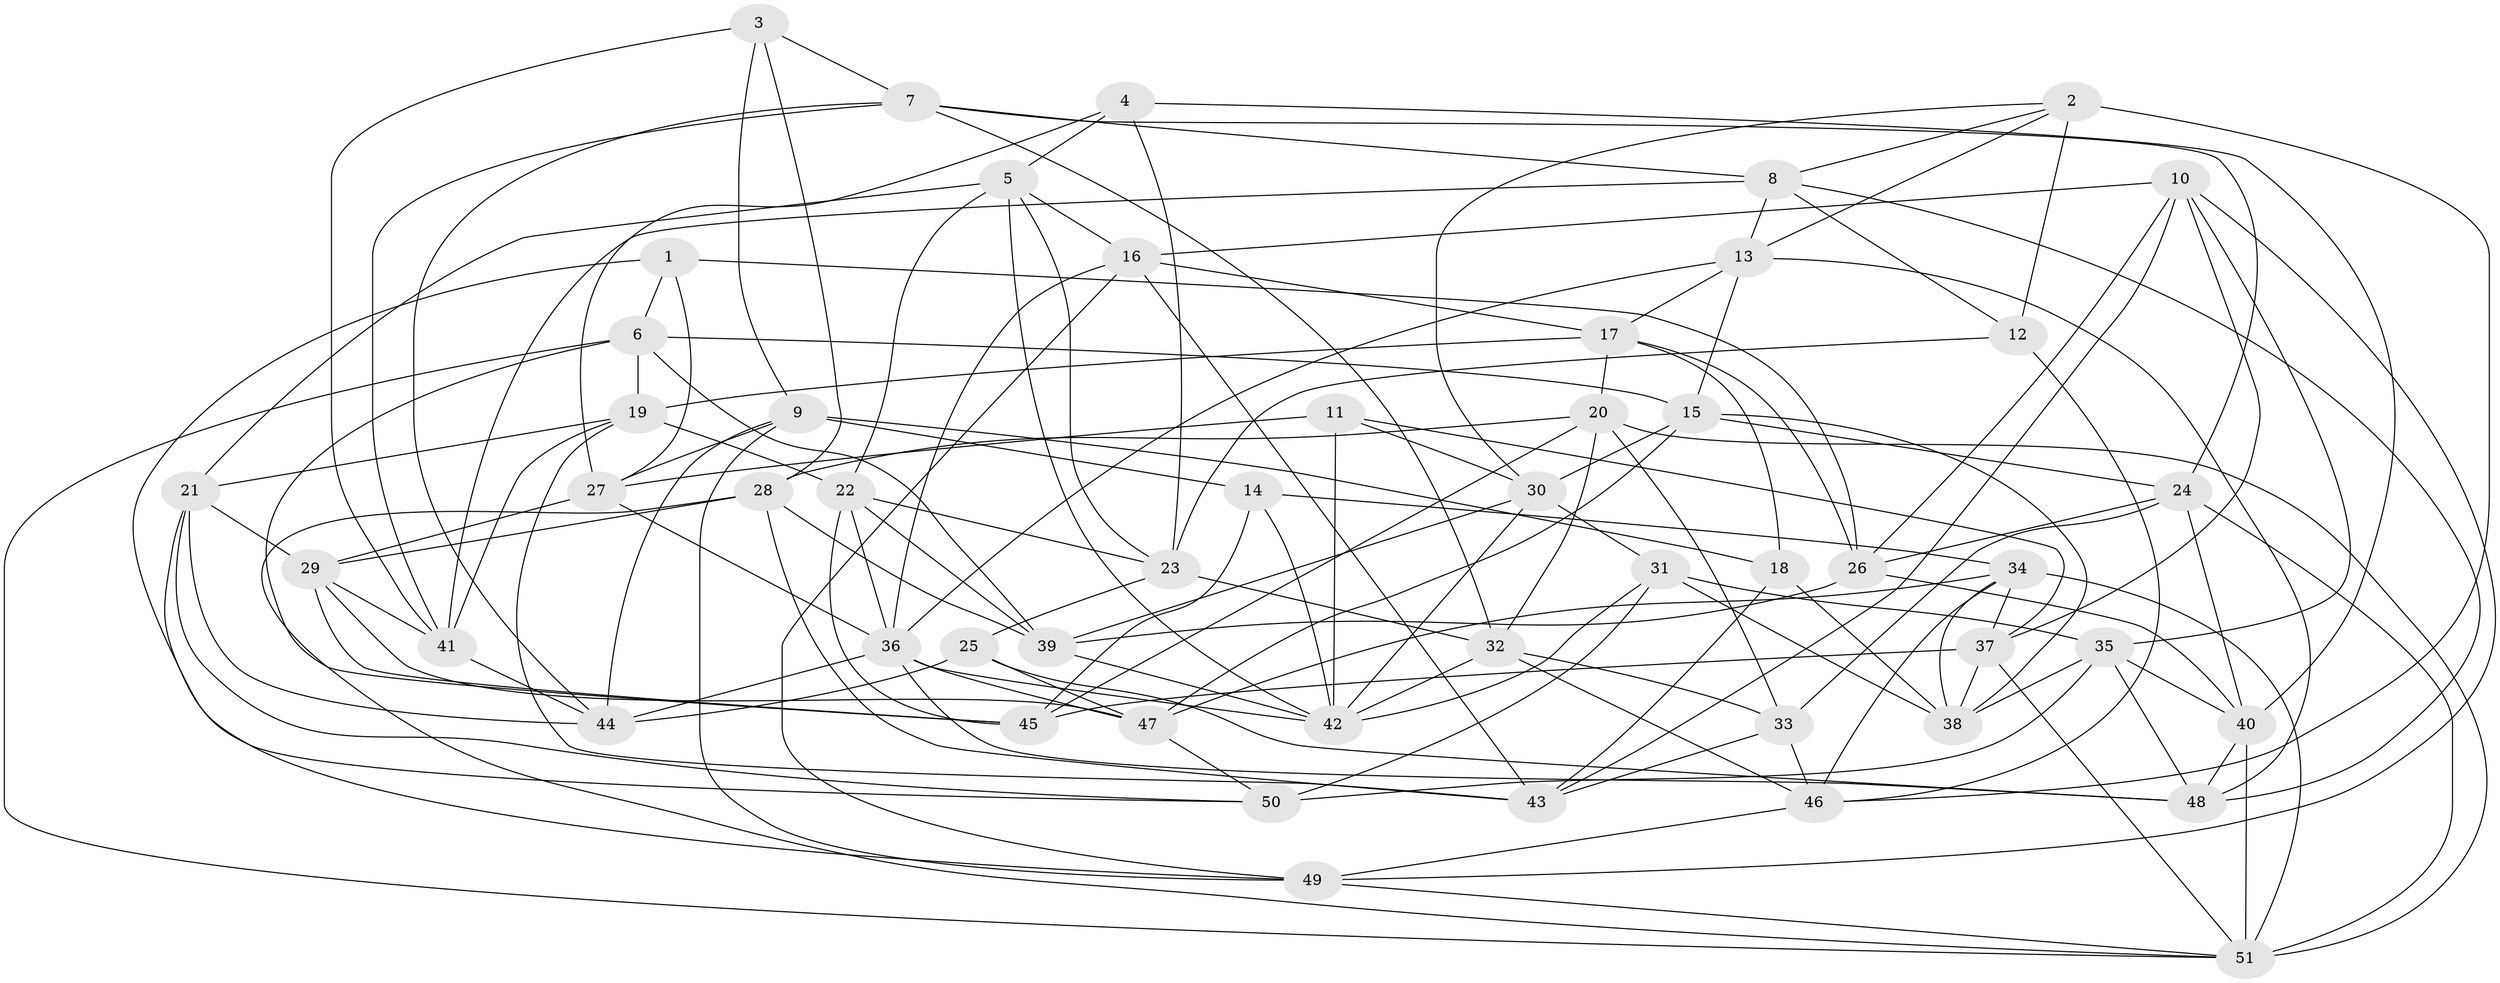 // original degree distribution, {4: 1.0}
// Generated by graph-tools (version 1.1) at 2025/50/03/09/25 03:50:49]
// undirected, 51 vertices, 146 edges
graph export_dot {
graph [start="1"]
  node [color=gray90,style=filled];
  1;
  2;
  3;
  4;
  5;
  6;
  7;
  8;
  9;
  10;
  11;
  12;
  13;
  14;
  15;
  16;
  17;
  18;
  19;
  20;
  21;
  22;
  23;
  24;
  25;
  26;
  27;
  28;
  29;
  30;
  31;
  32;
  33;
  34;
  35;
  36;
  37;
  38;
  39;
  40;
  41;
  42;
  43;
  44;
  45;
  46;
  47;
  48;
  49;
  50;
  51;
  1 -- 6 [weight=1.0];
  1 -- 26 [weight=1.0];
  1 -- 27 [weight=1.0];
  1 -- 50 [weight=1.0];
  2 -- 8 [weight=1.0];
  2 -- 12 [weight=1.0];
  2 -- 13 [weight=1.0];
  2 -- 30 [weight=1.0];
  2 -- 46 [weight=2.0];
  3 -- 7 [weight=1.0];
  3 -- 9 [weight=1.0];
  3 -- 28 [weight=1.0];
  3 -- 41 [weight=1.0];
  4 -- 5 [weight=1.0];
  4 -- 23 [weight=1.0];
  4 -- 27 [weight=1.0];
  4 -- 40 [weight=1.0];
  5 -- 16 [weight=1.0];
  5 -- 21 [weight=1.0];
  5 -- 22 [weight=1.0];
  5 -- 23 [weight=1.0];
  5 -- 42 [weight=1.0];
  6 -- 15 [weight=1.0];
  6 -- 19 [weight=1.0];
  6 -- 39 [weight=1.0];
  6 -- 45 [weight=1.0];
  6 -- 51 [weight=1.0];
  7 -- 8 [weight=1.0];
  7 -- 24 [weight=1.0];
  7 -- 32 [weight=1.0];
  7 -- 41 [weight=1.0];
  7 -- 44 [weight=1.0];
  8 -- 12 [weight=1.0];
  8 -- 13 [weight=1.0];
  8 -- 41 [weight=1.0];
  8 -- 48 [weight=1.0];
  9 -- 14 [weight=1.0];
  9 -- 18 [weight=1.0];
  9 -- 27 [weight=1.0];
  9 -- 44 [weight=1.0];
  9 -- 49 [weight=1.0];
  10 -- 16 [weight=1.0];
  10 -- 26 [weight=1.0];
  10 -- 35 [weight=1.0];
  10 -- 37 [weight=1.0];
  10 -- 43 [weight=1.0];
  10 -- 49 [weight=1.0];
  11 -- 27 [weight=1.0];
  11 -- 30 [weight=1.0];
  11 -- 37 [weight=1.0];
  11 -- 42 [weight=1.0];
  12 -- 23 [weight=1.0];
  12 -- 46 [weight=1.0];
  13 -- 15 [weight=1.0];
  13 -- 17 [weight=1.0];
  13 -- 36 [weight=1.0];
  13 -- 48 [weight=1.0];
  14 -- 34 [weight=1.0];
  14 -- 42 [weight=1.0];
  14 -- 45 [weight=1.0];
  15 -- 24 [weight=1.0];
  15 -- 30 [weight=1.0];
  15 -- 38 [weight=1.0];
  15 -- 47 [weight=1.0];
  16 -- 17 [weight=1.0];
  16 -- 36 [weight=1.0];
  16 -- 43 [weight=1.0];
  16 -- 49 [weight=1.0];
  17 -- 18 [weight=1.0];
  17 -- 19 [weight=1.0];
  17 -- 20 [weight=1.0];
  17 -- 26 [weight=1.0];
  18 -- 38 [weight=1.0];
  18 -- 43 [weight=1.0];
  19 -- 21 [weight=1.0];
  19 -- 22 [weight=1.0];
  19 -- 41 [weight=1.0];
  19 -- 43 [weight=1.0];
  20 -- 28 [weight=1.0];
  20 -- 32 [weight=1.0];
  20 -- 33 [weight=1.0];
  20 -- 45 [weight=1.0];
  20 -- 51 [weight=1.0];
  21 -- 29 [weight=1.0];
  21 -- 44 [weight=1.0];
  21 -- 49 [weight=1.0];
  21 -- 50 [weight=1.0];
  22 -- 23 [weight=1.0];
  22 -- 36 [weight=1.0];
  22 -- 39 [weight=1.0];
  22 -- 45 [weight=1.0];
  23 -- 25 [weight=1.0];
  23 -- 32 [weight=1.0];
  24 -- 26 [weight=1.0];
  24 -- 33 [weight=1.0];
  24 -- 40 [weight=1.0];
  24 -- 51 [weight=1.0];
  25 -- 44 [weight=1.0];
  25 -- 47 [weight=1.0];
  25 -- 48 [weight=1.0];
  26 -- 39 [weight=1.0];
  26 -- 40 [weight=1.0];
  27 -- 29 [weight=1.0];
  27 -- 36 [weight=1.0];
  28 -- 29 [weight=1.0];
  28 -- 39 [weight=1.0];
  28 -- 43 [weight=1.0];
  28 -- 51 [weight=1.0];
  29 -- 41 [weight=1.0];
  29 -- 45 [weight=1.0];
  29 -- 47 [weight=1.0];
  30 -- 31 [weight=1.0];
  30 -- 39 [weight=1.0];
  30 -- 42 [weight=1.0];
  31 -- 35 [weight=1.0];
  31 -- 38 [weight=1.0];
  31 -- 42 [weight=1.0];
  31 -- 50 [weight=2.0];
  32 -- 33 [weight=1.0];
  32 -- 42 [weight=1.0];
  32 -- 46 [weight=1.0];
  33 -- 43 [weight=1.0];
  33 -- 46 [weight=2.0];
  34 -- 37 [weight=1.0];
  34 -- 38 [weight=1.0];
  34 -- 46 [weight=1.0];
  34 -- 47 [weight=1.0];
  34 -- 51 [weight=1.0];
  35 -- 38 [weight=1.0];
  35 -- 40 [weight=1.0];
  35 -- 48 [weight=1.0];
  35 -- 50 [weight=1.0];
  36 -- 42 [weight=1.0];
  36 -- 44 [weight=1.0];
  36 -- 47 [weight=1.0];
  36 -- 48 [weight=1.0];
  37 -- 38 [weight=1.0];
  37 -- 45 [weight=1.0];
  37 -- 51 [weight=1.0];
  39 -- 42 [weight=1.0];
  40 -- 48 [weight=1.0];
  40 -- 51 [weight=1.0];
  41 -- 44 [weight=1.0];
  46 -- 49 [weight=1.0];
  47 -- 50 [weight=1.0];
  49 -- 51 [weight=1.0];
}
